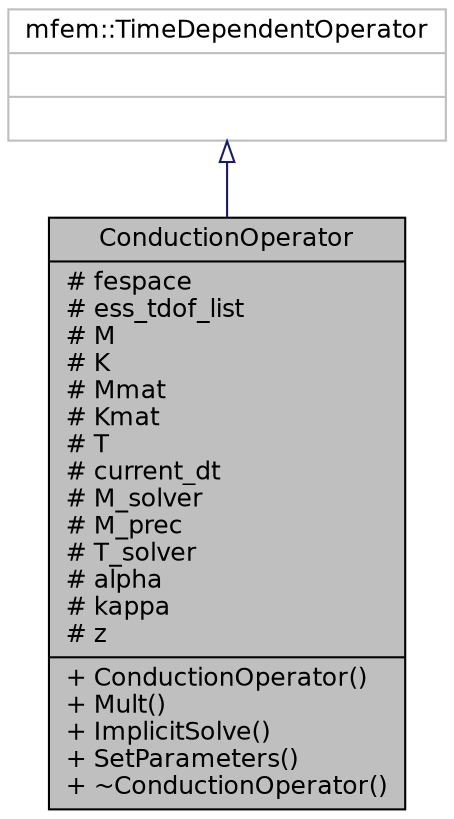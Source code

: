 digraph "ConductionOperator"
{
  bgcolor="transparent";
  edge [fontname="Helvetica",fontsize="12",labelfontname="Helvetica",labelfontsize="12"];
  node [fontname="Helvetica",fontsize="12",shape=record];
  Node2 [label="{ConductionOperator\n|# fespace\l# ess_tdof_list\l# M\l# K\l# Mmat\l# Kmat\l# T\l# current_dt\l# M_solver\l# M_prec\l# T_solver\l# alpha\l# kappa\l# z\l|+ ConductionOperator()\l+ Mult()\l+ ImplicitSolve()\l+ SetParameters()\l+ ~ConductionOperator()\l}",height=0.2,width=0.4,color="black", fillcolor="grey75", style="filled", fontcolor="black"];
  Node3 -> Node2 [dir="back",color="midnightblue",fontsize="12",style="solid",arrowtail="onormal",fontname="Helvetica"];
  Node3 [label="{mfem::TimeDependentOperator\n||}",height=0.2,width=0.4,color="grey75"];
}
